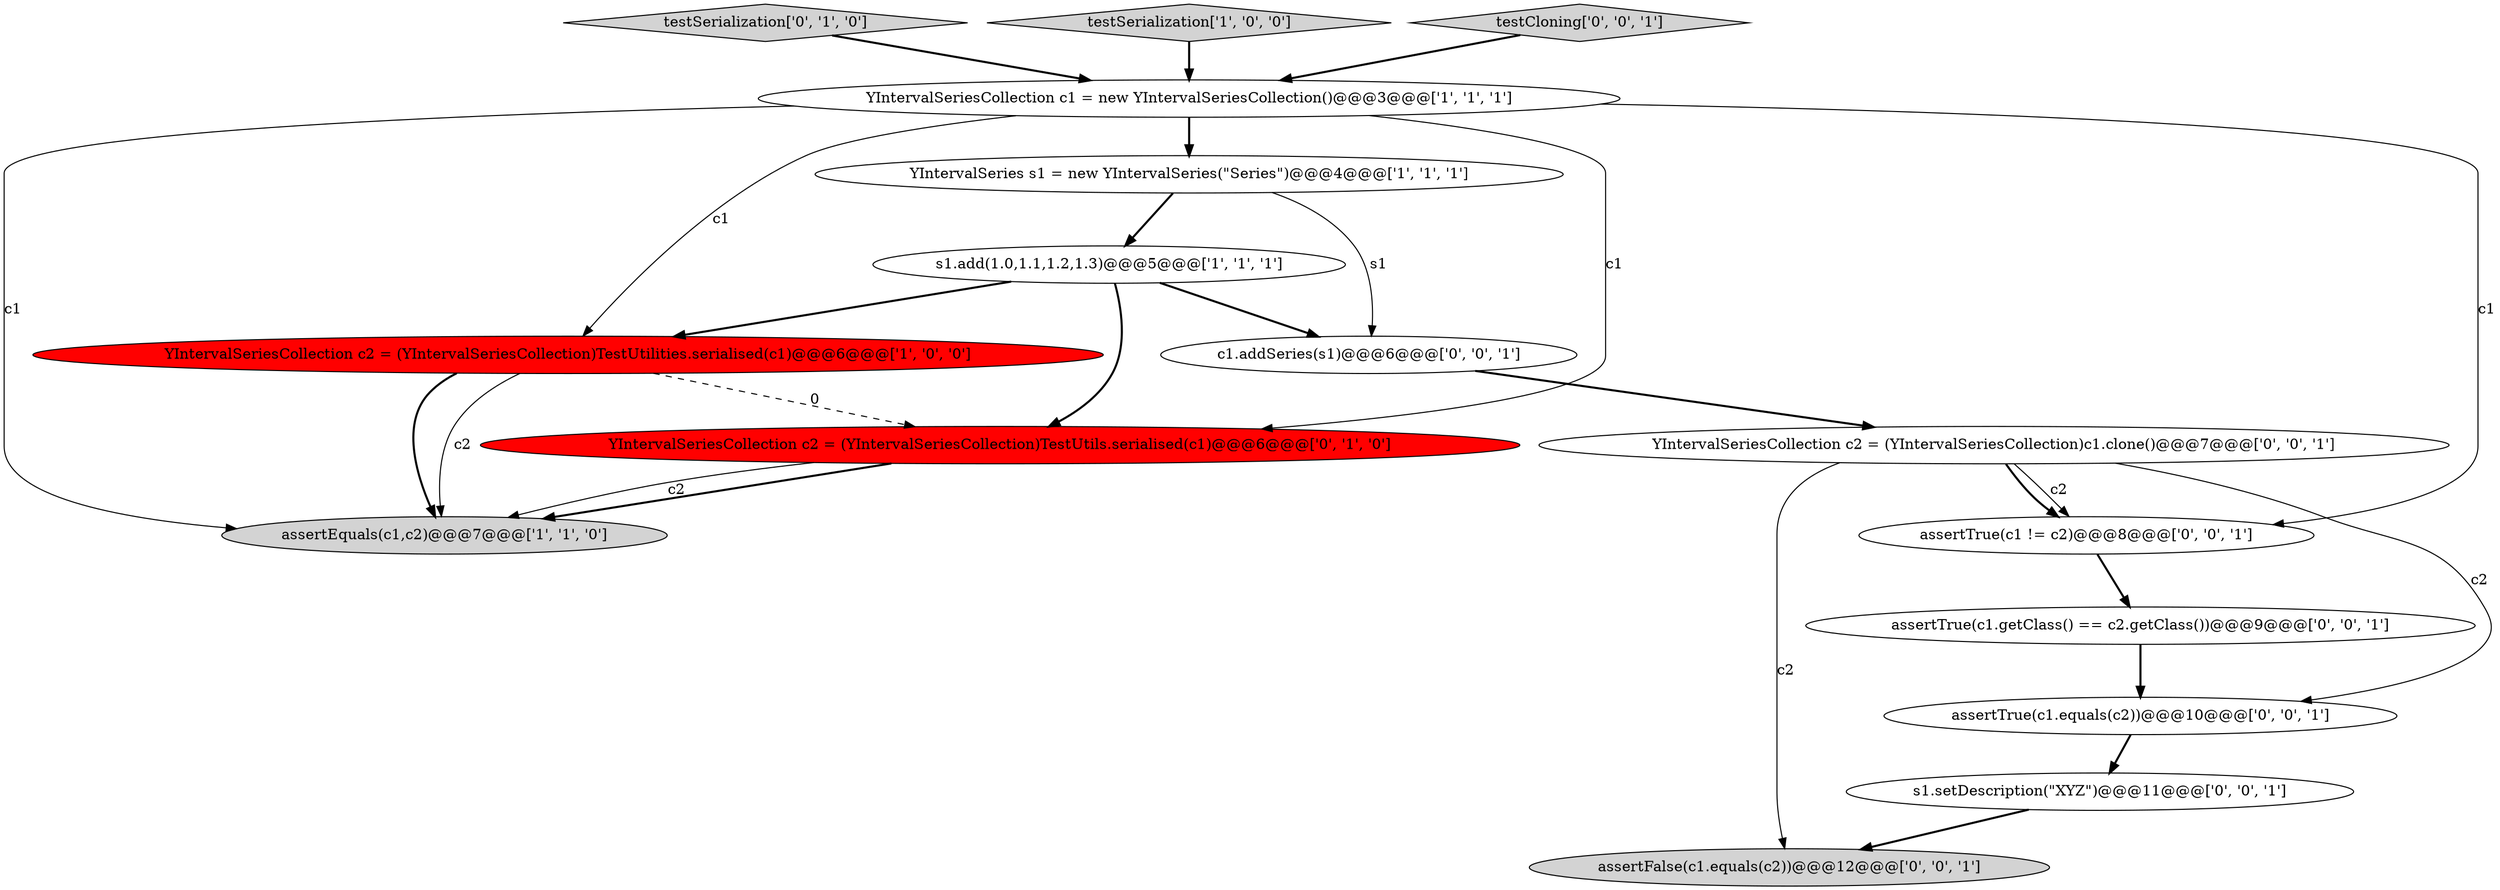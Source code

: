 digraph {
1 [style = filled, label = "YIntervalSeriesCollection c2 = (YIntervalSeriesCollection)TestUtilities.serialised(c1)@@@6@@@['1', '0', '0']", fillcolor = red, shape = ellipse image = "AAA1AAABBB1BBB"];
14 [style = filled, label = "YIntervalSeriesCollection c2 = (YIntervalSeriesCollection)c1.clone()@@@7@@@['0', '0', '1']", fillcolor = white, shape = ellipse image = "AAA0AAABBB3BBB"];
8 [style = filled, label = "c1.addSeries(s1)@@@6@@@['0', '0', '1']", fillcolor = white, shape = ellipse image = "AAA0AAABBB3BBB"];
4 [style = filled, label = "assertEquals(c1,c2)@@@7@@@['1', '1', '0']", fillcolor = lightgray, shape = ellipse image = "AAA0AAABBB1BBB"];
5 [style = filled, label = "s1.add(1.0,1.1,1.2,1.3)@@@5@@@['1', '1', '1']", fillcolor = white, shape = ellipse image = "AAA0AAABBB1BBB"];
7 [style = filled, label = "testSerialization['0', '1', '0']", fillcolor = lightgray, shape = diamond image = "AAA0AAABBB2BBB"];
9 [style = filled, label = "s1.setDescription(\"XYZ\")@@@11@@@['0', '0', '1']", fillcolor = white, shape = ellipse image = "AAA0AAABBB3BBB"];
13 [style = filled, label = "assertFalse(c1.equals(c2))@@@12@@@['0', '0', '1']", fillcolor = lightgray, shape = ellipse image = "AAA0AAABBB3BBB"];
2 [style = filled, label = "testSerialization['1', '0', '0']", fillcolor = lightgray, shape = diamond image = "AAA0AAABBB1BBB"];
0 [style = filled, label = "YIntervalSeriesCollection c1 = new YIntervalSeriesCollection()@@@3@@@['1', '1', '1']", fillcolor = white, shape = ellipse image = "AAA0AAABBB1BBB"];
15 [style = filled, label = "assertTrue(c1.equals(c2))@@@10@@@['0', '0', '1']", fillcolor = white, shape = ellipse image = "AAA0AAABBB3BBB"];
10 [style = filled, label = "assertTrue(c1 != c2)@@@8@@@['0', '0', '1']", fillcolor = white, shape = ellipse image = "AAA0AAABBB3BBB"];
12 [style = filled, label = "assertTrue(c1.getClass() == c2.getClass())@@@9@@@['0', '0', '1']", fillcolor = white, shape = ellipse image = "AAA0AAABBB3BBB"];
11 [style = filled, label = "testCloning['0', '0', '1']", fillcolor = lightgray, shape = diamond image = "AAA0AAABBB3BBB"];
6 [style = filled, label = "YIntervalSeriesCollection c2 = (YIntervalSeriesCollection)TestUtils.serialised(c1)@@@6@@@['0', '1', '0']", fillcolor = red, shape = ellipse image = "AAA1AAABBB2BBB"];
3 [style = filled, label = "YIntervalSeries s1 = new YIntervalSeries(\"Series\")@@@4@@@['1', '1', '1']", fillcolor = white, shape = ellipse image = "AAA0AAABBB1BBB"];
0->3 [style = bold, label=""];
5->8 [style = bold, label=""];
1->4 [style = bold, label=""];
14->15 [style = solid, label="c2"];
12->15 [style = bold, label=""];
8->14 [style = bold, label=""];
14->10 [style = bold, label=""];
1->4 [style = solid, label="c2"];
7->0 [style = bold, label=""];
3->8 [style = solid, label="s1"];
14->13 [style = solid, label="c2"];
0->10 [style = solid, label="c1"];
0->1 [style = solid, label="c1"];
0->6 [style = solid, label="c1"];
5->1 [style = bold, label=""];
6->4 [style = bold, label=""];
3->5 [style = bold, label=""];
2->0 [style = bold, label=""];
11->0 [style = bold, label=""];
0->4 [style = solid, label="c1"];
14->10 [style = solid, label="c2"];
5->6 [style = bold, label=""];
10->12 [style = bold, label=""];
15->9 [style = bold, label=""];
1->6 [style = dashed, label="0"];
6->4 [style = solid, label="c2"];
9->13 [style = bold, label=""];
}
